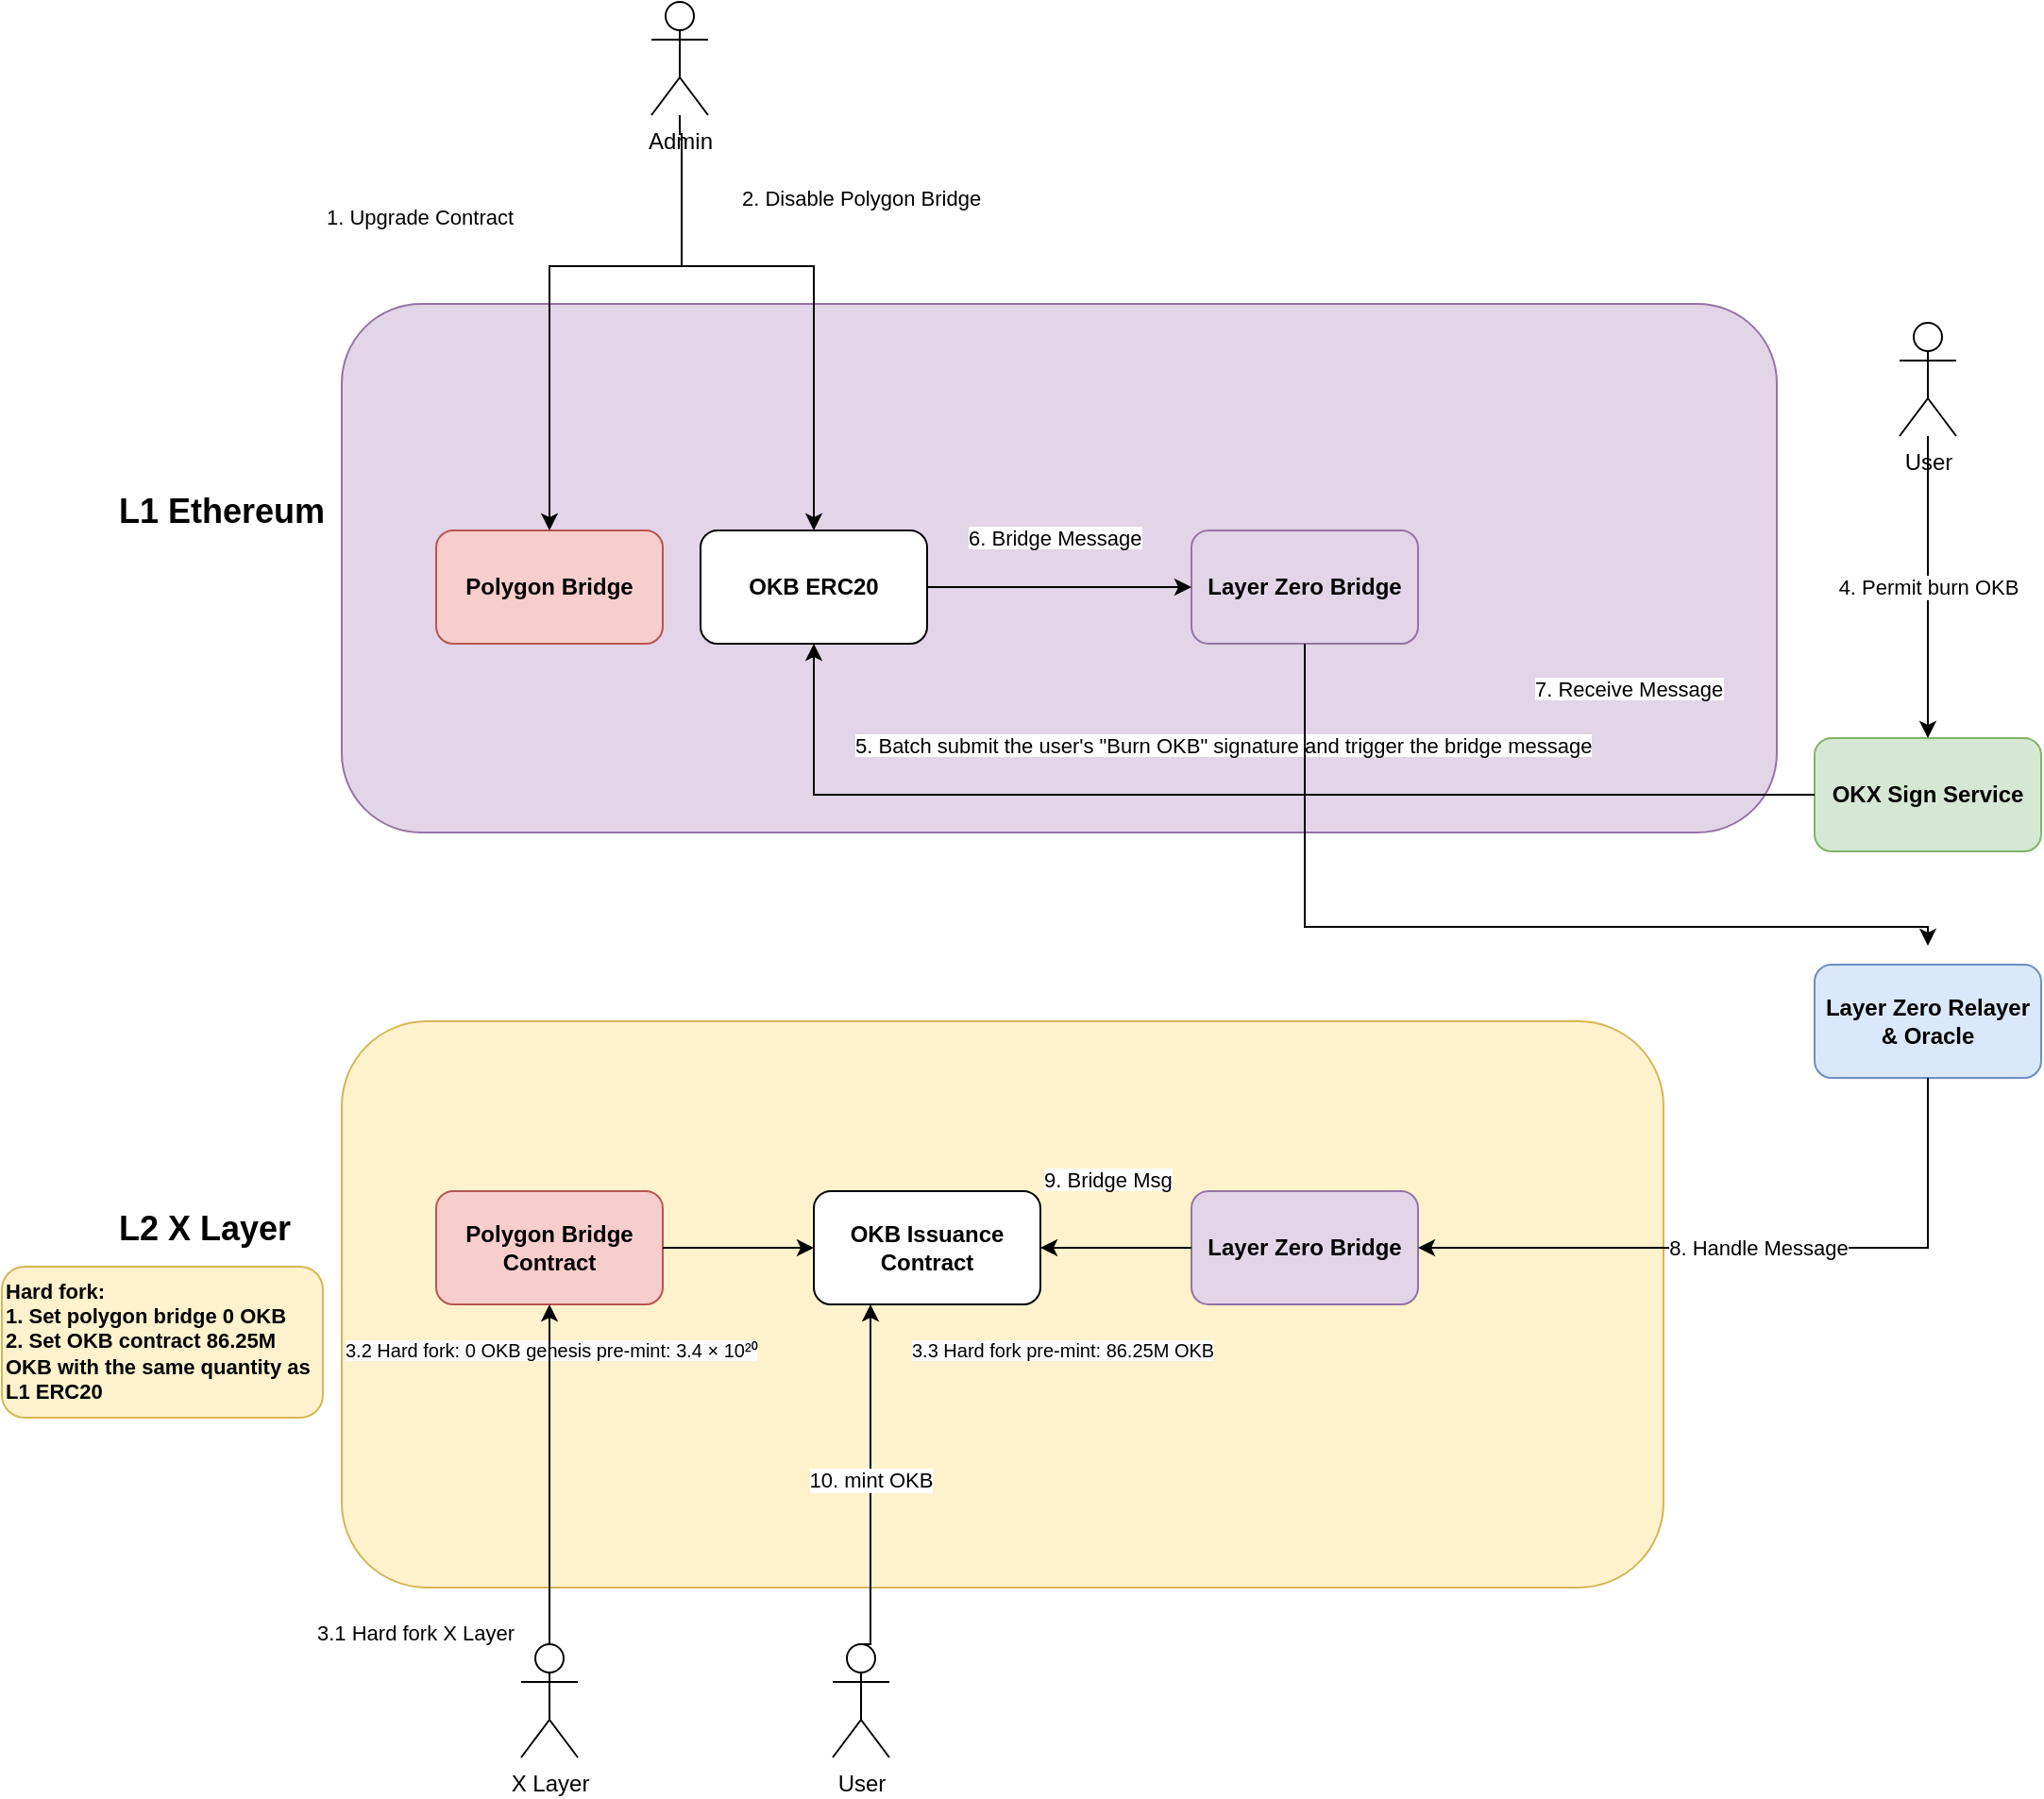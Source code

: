 <mxfile>
    <diagram name="OKB Cross Chain Bridge V2" id="okb-cross-chain-v2">
        <mxGraphModel dx="1094" dy="1900" grid="1" gridSize="10" guides="1" tooltips="1" connect="1" arrows="1" fold="1" page="1" pageScale="1" pageWidth="1169" pageHeight="827" math="0" shadow="0">
            <root>
                <mxCell id="0"/>
                <mxCell id="1" parent="0"/>
                <mxCell id="l1-ethereum-container" value="" style="rounded=1;whiteSpace=wrap;html=1;fillColor=#e1d5e7;strokeColor=#9673a6;fontSize=16;fontStyle=1;verticalAlign=top;spacingTop=20;container=1;" parent="1" vertex="1">
                    <mxGeometry x="200" y="70" width="760" height="280" as="geometry"/>
                </mxCell>
                <mxCell id="6" value="&lt;meta charset=&quot;utf-8&quot;&gt;&lt;span style=&quot;color: rgb(0, 0, 0); font-family: Helvetica; font-size: 11px; font-style: normal; font-variant-ligatures: normal; font-variant-caps: normal; font-weight: 400; letter-spacing: normal; orphans: 2; text-align: center; text-indent: 0px; text-transform: none; widows: 2; word-spacing: 0px; -webkit-text-stroke-width: 0px; background-color: rgb(255, 255, 255); text-decoration-thickness: initial; text-decoration-style: initial; text-decoration-color: initial; float: none; display: inline !important;&quot;&gt;5. Batch submit the user's &quot;Burn OKB&quot; signature and trigger the bridge message&lt;/span&gt;" style="text;whiteSpace=wrap;html=1;" parent="l1-ethereum-container" vertex="1">
                    <mxGeometry x="270" y="220" width="420" height="40" as="geometry"/>
                </mxCell>
                <mxCell id="7" value="&lt;meta charset=&quot;utf-8&quot;&gt;&lt;span style=&quot;color: rgb(0, 0, 0); font-family: Helvetica; font-size: 11px; font-style: normal; font-variant-ligatures: normal; font-variant-caps: normal; font-weight: 400; letter-spacing: normal; orphans: 2; text-align: center; text-indent: 0px; text-transform: none; widows: 2; word-spacing: 0px; -webkit-text-stroke-width: 0px; background-color: rgb(255, 255, 255); text-decoration-thickness: initial; text-decoration-style: initial; text-decoration-color: initial; float: none; display: inline !important;&quot;&gt;7. Receive Message&lt;/span&gt;" style="text;whiteSpace=wrap;html=1;" parent="l1-ethereum-container" vertex="1">
                    <mxGeometry x="630" y="190" width="130" height="40" as="geometry"/>
                </mxCell>
                <mxCell id="8" value="&lt;meta charset=&quot;utf-8&quot;&gt;&lt;span style=&quot;color: rgb(0, 0, 0); font-family: Helvetica; font-size: 11px; font-style: normal; font-variant-ligatures: normal; font-variant-caps: normal; font-weight: 400; letter-spacing: normal; orphans: 2; text-align: center; text-indent: 0px; text-transform: none; widows: 2; word-spacing: 0px; -webkit-text-stroke-width: 0px; background-color: rgb(255, 255, 255); text-decoration-thickness: initial; text-decoration-style: initial; text-decoration-color: initial; float: none; display: inline !important;&quot;&gt;6. Bridge Message&lt;/span&gt;" style="text;whiteSpace=wrap;html=1;" parent="l1-ethereum-container" vertex="1">
                    <mxGeometry x="330" y="110" width="130" height="40" as="geometry"/>
                </mxCell>
                <mxCell id="l1-label" value="L1 Ethereum" style="text;html=1;strokeColor=none;fillColor=none;align=left;verticalAlign=middle;whiteSpace=wrap;rounded=0;fontSize=18;fontStyle=1;" parent="1" vertex="1">
                    <mxGeometry x="80" y="160" width="130" height="40" as="geometry"/>
                </mxCell>
                <mxCell id="l2-xlayer-container" value="" style="rounded=1;whiteSpace=wrap;html=1;fillColor=#fff2cc;strokeColor=#d6b656;fontSize=16;fontStyle=1;verticalAlign=top;spacingTop=20;container=1;" parent="1" vertex="1">
                    <mxGeometry x="200" y="450" width="700" height="300" as="geometry"/>
                </mxCell>
                <mxCell id="10" value="&lt;meta charset=&quot;utf-8&quot;&gt;&lt;span style=&quot;color: rgb(0, 0, 0); font-family: Helvetica; font-size: 11px; font-style: normal; font-variant-ligatures: normal; font-variant-caps: normal; font-weight: 400; letter-spacing: normal; orphans: 2; text-align: center; text-indent: 0px; text-transform: none; widows: 2; word-spacing: 0px; -webkit-text-stroke-width: 0px; background-color: rgb(255, 255, 255); text-decoration-thickness: initial; text-decoration-style: initial; text-decoration-color: initial; float: none; display: inline !important;&quot;&gt;9. Bridge Msg&lt;/span&gt;" style="text;whiteSpace=wrap;html=1;" parent="l2-xlayer-container" vertex="1">
                    <mxGeometry x="370" y="70" width="100" height="40" as="geometry"/>
                </mxCell>
                <mxCell id="12" value="&lt;meta charset=&quot;utf-8&quot;&gt;&lt;span style=&quot;color: rgb(0, 0, 0); font-family: Helvetica; font-size: 10px; font-style: normal; font-variant-ligatures: normal; font-variant-caps: normal; font-weight: 400; letter-spacing: normal; orphans: 2; text-align: center; text-indent: 0px; text-transform: none; widows: 2; word-spacing: 0px; -webkit-text-stroke-width: 0px; background-color: rgb(251, 251, 251); text-decoration-thickness: initial; text-decoration-style: initial; text-decoration-color: initial; float: none; display: inline !important;&quot;&gt;3.2 Hard fork: 0 OKB genesis pre-mint: 3.4 × 10²⁰&lt;/span&gt;" style="text;whiteSpace=wrap;html=1;" parent="l2-xlayer-container" vertex="1">
                    <mxGeometry y="160" width="250" height="40" as="geometry"/>
                </mxCell>
                <mxCell id="13" value="&lt;meta charset=&quot;utf-8&quot;&gt;&lt;span style=&quot;color: rgb(0, 0, 0); font-family: Helvetica; font-size: 10px; font-style: normal; font-variant-ligatures: normal; font-variant-caps: normal; font-weight: 400; letter-spacing: normal; orphans: 2; text-align: center; text-indent: 0px; text-transform: none; widows: 2; word-spacing: 0px; -webkit-text-stroke-width: 0px; background-color: rgb(251, 251, 251); text-decoration-thickness: initial; text-decoration-style: initial; text-decoration-color: initial; float: none; display: inline !important;&quot;&gt;3.3 Hard fork pre-mint: 86.25M OKB&lt;/span&gt;" style="text;whiteSpace=wrap;html=1;" parent="l2-xlayer-container" vertex="1">
                    <mxGeometry x="300" y="160" width="190" height="40" as="geometry"/>
                </mxCell>
                <mxCell id="l2-label" value="L2 X Layer" style="text;html=1;strokeColor=none;fillColor=none;align=left;verticalAlign=middle;whiteSpace=wrap;rounded=0;fontSize=18;fontStyle=1;" parent="1" vertex="1">
                    <mxGeometry x="80" y="540" width="120" height="40" as="geometry"/>
                </mxCell>
                <mxCell id="hard-fork-info" value="Hard fork:&lt;br&gt;1. Set polygon bridge 0 OKB&lt;br&gt;2. Set OKB contract 86.25M OKB with the same quantity as L1 ERC20" style="text;html=1;strokeColor=#d6b656;fillColor=#fff2cc;align=left;verticalAlign=top;whiteSpace=wrap;rounded=1;fontSize=11;fontStyle=1;" parent="1" vertex="1">
                    <mxGeometry x="20" y="580" width="170" height="80" as="geometry"/>
                </mxCell>
                <mxCell id="admin-actor" value="Admin" style="shape=umlActor;verticalLabelPosition=bottom;verticalAlign=top;html=1;outlineConnect=0;fillColor=#ffffff;" parent="1" vertex="1">
                    <mxGeometry x="364" y="-90" width="30" height="60" as="geometry"/>
                </mxCell>
                <mxCell id="user-actor" value="User" style="shape=umlActor;verticalLabelPosition=bottom;verticalAlign=top;html=1;outlineConnect=0;fillColor=#ffffff;" parent="1" vertex="1">
                    <mxGeometry x="1025" y="80" width="30" height="60" as="geometry"/>
                </mxCell>
                <mxCell id="okb-erc20" value="OKB ERC20" style="rounded=1;whiteSpace=wrap;html=1;fillColor=#ffffff;strokeColor=#000000;fontSize=12;fontStyle=1;" parent="1" vertex="1">
                    <mxGeometry x="390" y="190" width="120" height="60" as="geometry"/>
                </mxCell>
                <mxCell id="polygon-bridge" value="Polygon Bridge" style="rounded=1;whiteSpace=wrap;html=1;fillColor=#f8cecc;strokeColor=#b85450;fontSize=12;fontStyle=1;" parent="1" vertex="1">
                    <mxGeometry x="250" y="190" width="120" height="60" as="geometry"/>
                </mxCell>
                <mxCell id="layer-zero-bridge" value="Layer Zero Bridge" style="rounded=1;whiteSpace=wrap;html=1;fillColor=#e1d5e7;strokeColor=#9673a6;fontSize=12;fontStyle=1;" parent="1" vertex="1">
                    <mxGeometry x="650" y="190" width="120" height="60" as="geometry"/>
                </mxCell>
                <mxCell id="okx-sign-service" value="OKX Sign Service" style="rounded=1;whiteSpace=wrap;html=1;fillColor=#d5e8d4;strokeColor=#82b366;fontSize=12;fontStyle=1;" parent="1" vertex="1">
                    <mxGeometry x="980" y="300" width="120" height="60" as="geometry"/>
                </mxCell>
                <mxCell id="layer-zero-service" value="Layer Zero Relayer &amp; Oracle" style="rounded=1;whiteSpace=wrap;html=1;fillColor=#dae8fc;strokeColor=#6c8ebf;fontSize=12;fontStyle=1;" parent="1" vertex="1">
                    <mxGeometry x="980" y="420" width="120" height="60" as="geometry"/>
                </mxCell>
                <mxCell id="polygon-bridge-l2" value="Polygon Bridge Contract" style="rounded=1;whiteSpace=wrap;html=1;fillColor=#f8cecc;strokeColor=#b85450;fontSize=12;fontStyle=1;" parent="1" vertex="1">
                    <mxGeometry x="250" y="540" width="120" height="60" as="geometry"/>
                </mxCell>
                <mxCell id="okb-issuance" value="OKB Issuance Contract" style="rounded=1;whiteSpace=wrap;html=1;fillColor=#ffffff;strokeColor=#000000;fontSize=12;fontStyle=1;" parent="1" vertex="1">
                    <mxGeometry x="450" y="540" width="120" height="60" as="geometry"/>
                </mxCell>
                <mxCell id="layer-zero-bridge-l2" value="Layer Zero Bridge" style="rounded=1;whiteSpace=wrap;html=1;fillColor=#e1d5e7;strokeColor=#9673a6;fontSize=12;fontStyle=1;" parent="1" vertex="1">
                    <mxGeometry x="650" y="540" width="120" height="60" as="geometry"/>
                </mxCell>
                <mxCell id="xlayer-admin" value="X Layer" style="shape=umlActor;verticalLabelPosition=bottom;verticalAlign=top;html=1;outlineConnect=0;fillColor=#ffffff;" parent="1" vertex="1">
                    <mxGeometry x="295" y="780" width="30" height="60" as="geometry"/>
                </mxCell>
                <mxCell id="user-bottom" value="User" style="shape=umlActor;verticalLabelPosition=bottom;verticalAlign=top;html=1;outlineConnect=0;fillColor=#ffffff;" parent="1" vertex="1">
                    <mxGeometry x="460" y="780" width="30" height="60" as="geometry"/>
                </mxCell>
                <mxCell id="step1" value="" style="edgeStyle=orthogonalEdgeStyle;rounded=0;orthogonalLoop=1;jettySize=auto;html=1;exitX=0.5;exitY=1;exitDx=0;exitDy=0;entryX=0.5;entryY=0;entryDx=0;entryDy=0;labelBackgroundColor=#ffffff;" parent="1" source="admin-actor" target="okb-erc20" edge="1">
                    <mxGeometry relative="1" as="geometry">
                        <Array as="points">
                            <mxPoint x="380" y="-20"/>
                            <mxPoint x="380" y="50"/>
                            <mxPoint x="450" y="50"/>
                        </Array>
                    </mxGeometry>
                </mxCell>
                <mxCell id="step2" value="" style="edgeStyle=orthogonalEdgeStyle;rounded=0;orthogonalLoop=1;jettySize=auto;html=1;exitX=0.5;exitY=1;exitDx=0;exitDy=0;entryX=0.5;entryY=0;entryDx=0;entryDy=0;labelBackgroundColor=#ffffff;" parent="1" source="admin-actor" target="polygon-bridge" edge="1">
                    <mxGeometry relative="1" as="geometry">
                        <Array as="points">
                            <mxPoint x="380" y="-20"/>
                            <mxPoint x="380" y="50"/>
                            <mxPoint x="310" y="50"/>
                        </Array>
                    </mxGeometry>
                </mxCell>
                <mxCell id="step3" value="" style="edgeStyle=orthogonalEdgeStyle;rounded=0;orthogonalLoop=1;jettySize=auto;html=1;exitX=0.5;exitY=0;exitDx=0;exitDy=0;entryX=0.5;entryY=1;entryDx=0;entryDy=0;labelBackgroundColor=#ffffff;" parent="1" source="xlayer-admin" target="polygon-bridge-l2" edge="1">
                    <mxGeometry relative="1" as="geometry"/>
                </mxCell>
                <mxCell id="step4" value="4. Permit burn OKB" style="edgeStyle=orthogonalEdgeStyle;rounded=0;orthogonalLoop=1;jettySize=auto;html=1;exitX=0.5;exitY=1;exitDx=0;exitDy=0;entryX=0.5;entryY=0;entryDx=0;entryDy=0;labelBackgroundColor=#ffffff;" parent="1" source="user-actor" target="okx-sign-service" edge="1">
                    <mxGeometry relative="1" as="geometry">
                        <Array as="points">
                            <mxPoint x="1040" y="170"/>
                            <mxPoint x="1040" y="170"/>
                        </Array>
                    </mxGeometry>
                </mxCell>
                <mxCell id="step5" value="" style="edgeStyle=orthogonalEdgeStyle;rounded=0;orthogonalLoop=1;jettySize=auto;html=1;exitX=0;exitY=0.5;exitDx=0;exitDy=0;entryX=0.5;entryY=1;entryDx=0;entryDy=0;labelBackgroundColor=#ffffff;" parent="1" source="okx-sign-service" target="okb-erc20" edge="1">
                    <mxGeometry relative="1" as="geometry">
                        <Array as="points">
                            <mxPoint x="450" y="330"/>
                        </Array>
                    </mxGeometry>
                </mxCell>
                <mxCell id="step6" value="" style="edgeStyle=orthogonalEdgeStyle;rounded=0;orthogonalLoop=1;jettySize=auto;html=1;exitX=1;exitY=0.5;exitDx=0;exitDy=0;entryX=0;entryY=0.5;entryDx=0;entryDy=0;strokeStyle=dashed;labelBackgroundColor=#ffffff;" parent="1" source="okb-erc20" target="layer-zero-bridge" edge="1">
                    <mxGeometry x="0.286" relative="1" as="geometry">
                        <mxPoint as="offset"/>
                    </mxGeometry>
                </mxCell>
                <mxCell id="step7" value="" style="edgeStyle=orthogonalEdgeStyle;rounded=0;orthogonalLoop=1;jettySize=auto;html=1;exitX=0.5;exitY=1;exitDx=0;exitDy=0;labelBackgroundColor=#ffffff;" parent="1" source="layer-zero-bridge" edge="1">
                    <mxGeometry relative="1" as="geometry">
                        <Array as="points">
                            <mxPoint x="710" y="400"/>
                            <mxPoint x="1040" y="400"/>
                        </Array>
                        <mxPoint x="1040" y="410" as="targetPoint"/>
                    </mxGeometry>
                </mxCell>
                <mxCell id="step8" value="8. Handle Message" style="edgeStyle=orthogonalEdgeStyle;rounded=0;orthogonalLoop=1;jettySize=auto;html=1;exitX=0.5;exitY=1;exitDx=0;exitDy=0;entryX=1;entryY=0.5;entryDx=0;entryDy=0;labelBackgroundColor=#ffffff;" parent="1" source="layer-zero-service" target="layer-zero-bridge-l2" edge="1">
                    <mxGeometry relative="1" as="geometry"/>
                </mxCell>
                <mxCell id="step9" value="" style="edgeStyle=orthogonalEdgeStyle;rounded=0;orthogonalLoop=1;jettySize=auto;html=1;exitX=0;exitY=0.5;exitDx=0;exitDy=0;entryX=1;entryY=0.5;entryDx=0;entryDy=0;strokeStyle=dashed;labelBackgroundColor=#ffffff;" parent="1" source="layer-zero-bridge-l2" target="okb-issuance" edge="1">
                    <mxGeometry relative="1" as="geometry"/>
                </mxCell>
                <mxCell id="step10" value="10. mint OKB" style="edgeStyle=orthogonalEdgeStyle;rounded=0;orthogonalLoop=1;jettySize=auto;html=1;exitX=0.5;exitY=0;exitDx=0;exitDy=0;labelBackgroundColor=#ffffff;entryX=0.25;entryY=1;entryDx=0;entryDy=0;" parent="1" source="user-bottom" target="okb-issuance" edge="1">
                    <mxGeometry relative="1" as="geometry">
                        <mxPoint x="465" y="635" as="targetPoint"/>
                        <Array as="points">
                            <mxPoint x="480" y="780"/>
                        </Array>
                    </mxGeometry>
                </mxCell>
                <mxCell id="bridge-connection-l2" value="" style="edgeStyle=orthogonalEdgeStyle;rounded=0;orthogonalLoop=1;jettySize=auto;html=1;exitX=1;exitY=0.5;exitDx=0;exitDy=0;entryX=0;entryY=0.5;entryDx=0;entryDy=0;strokeStyle=dashed;" parent="1" source="polygon-bridge-l2" target="okb-issuance" edge="1">
                    <mxGeometry relative="1" as="geometry"/>
                </mxCell>
                <mxCell id="3" value="&lt;meta charset=&quot;utf-8&quot;&gt;&lt;span style=&quot;color: rgb(0, 0, 0); font-family: Helvetica; font-size: 11px; font-style: normal; font-variant-ligatures: normal; font-variant-caps: normal; font-weight: 400; letter-spacing: normal; orphans: 2; text-align: center; text-indent: 0px; text-transform: none; widows: 2; word-spacing: 0px; -webkit-text-stroke-width: 0px; background-color: rgb(255, 255, 255); text-decoration-thickness: initial; text-decoration-style: initial; text-decoration-color: initial; float: none; display: inline !important;&quot;&gt;2. Disable Polygon Bridge&lt;/span&gt;" style="text;whiteSpace=wrap;html=1;" parent="1" vertex="1">
                    <mxGeometry x="410" width="160" height="40" as="geometry"/>
                </mxCell>
                <mxCell id="5" value="&lt;meta charset=&quot;utf-8&quot;&gt;&lt;span style=&quot;color: rgb(0, 0, 0); font-family: Helvetica; font-size: 11px; font-style: normal; font-variant-ligatures: normal; font-variant-caps: normal; font-weight: 400; letter-spacing: normal; orphans: 2; text-align: center; text-indent: 0px; text-transform: none; widows: 2; word-spacing: 0px; -webkit-text-stroke-width: 0px; background-color: rgb(255, 255, 255); text-decoration-thickness: initial; text-decoration-style: initial; text-decoration-color: initial; float: none; display: inline !important;&quot;&gt;1. Upgrade Contract&lt;/span&gt;" style="text;whiteSpace=wrap;html=1;" parent="1" vertex="1">
                    <mxGeometry x="190" y="10" width="130" height="40" as="geometry"/>
                </mxCell>
                <mxCell id="11" value="&lt;meta charset=&quot;utf-8&quot;&gt;&lt;span style=&quot;color: rgb(0, 0, 0); font-family: Helvetica; font-size: 11px; font-style: normal; font-variant-ligatures: normal; font-variant-caps: normal; font-weight: 400; letter-spacing: normal; orphans: 2; text-align: center; text-indent: 0px; text-transform: none; widows: 2; word-spacing: 0px; -webkit-text-stroke-width: 0px; background-color: rgb(255, 255, 255); text-decoration-thickness: initial; text-decoration-style: initial; text-decoration-color: initial; float: none; display: inline !important;&quot;&gt;3.1 Hard fork X Layer&lt;/span&gt;" style="text;whiteSpace=wrap;html=1;" parent="1" vertex="1">
                    <mxGeometry x="185" y="760" width="140" height="40" as="geometry"/>
                </mxCell>
            </root>
        </mxGraphModel>
    </diagram>
</mxfile>